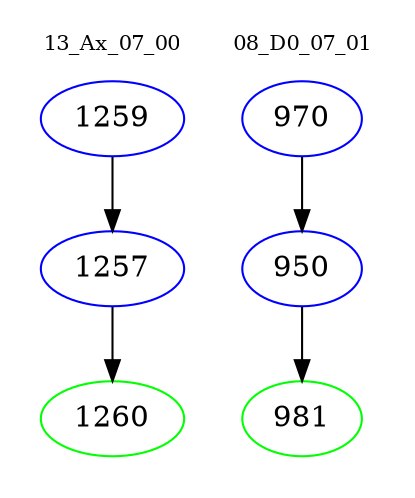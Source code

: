 digraph{
subgraph cluster_0 {
color = white
label = "13_Ax_07_00";
fontsize=10;
T0_1259 [label="1259", color="blue"]
T0_1259 -> T0_1257 [color="black"]
T0_1257 [label="1257", color="blue"]
T0_1257 -> T0_1260 [color="black"]
T0_1260 [label="1260", color="green"]
}
subgraph cluster_1 {
color = white
label = "08_D0_07_01";
fontsize=10;
T1_970 [label="970", color="blue"]
T1_970 -> T1_950 [color="black"]
T1_950 [label="950", color="blue"]
T1_950 -> T1_981 [color="black"]
T1_981 [label="981", color="green"]
}
}

